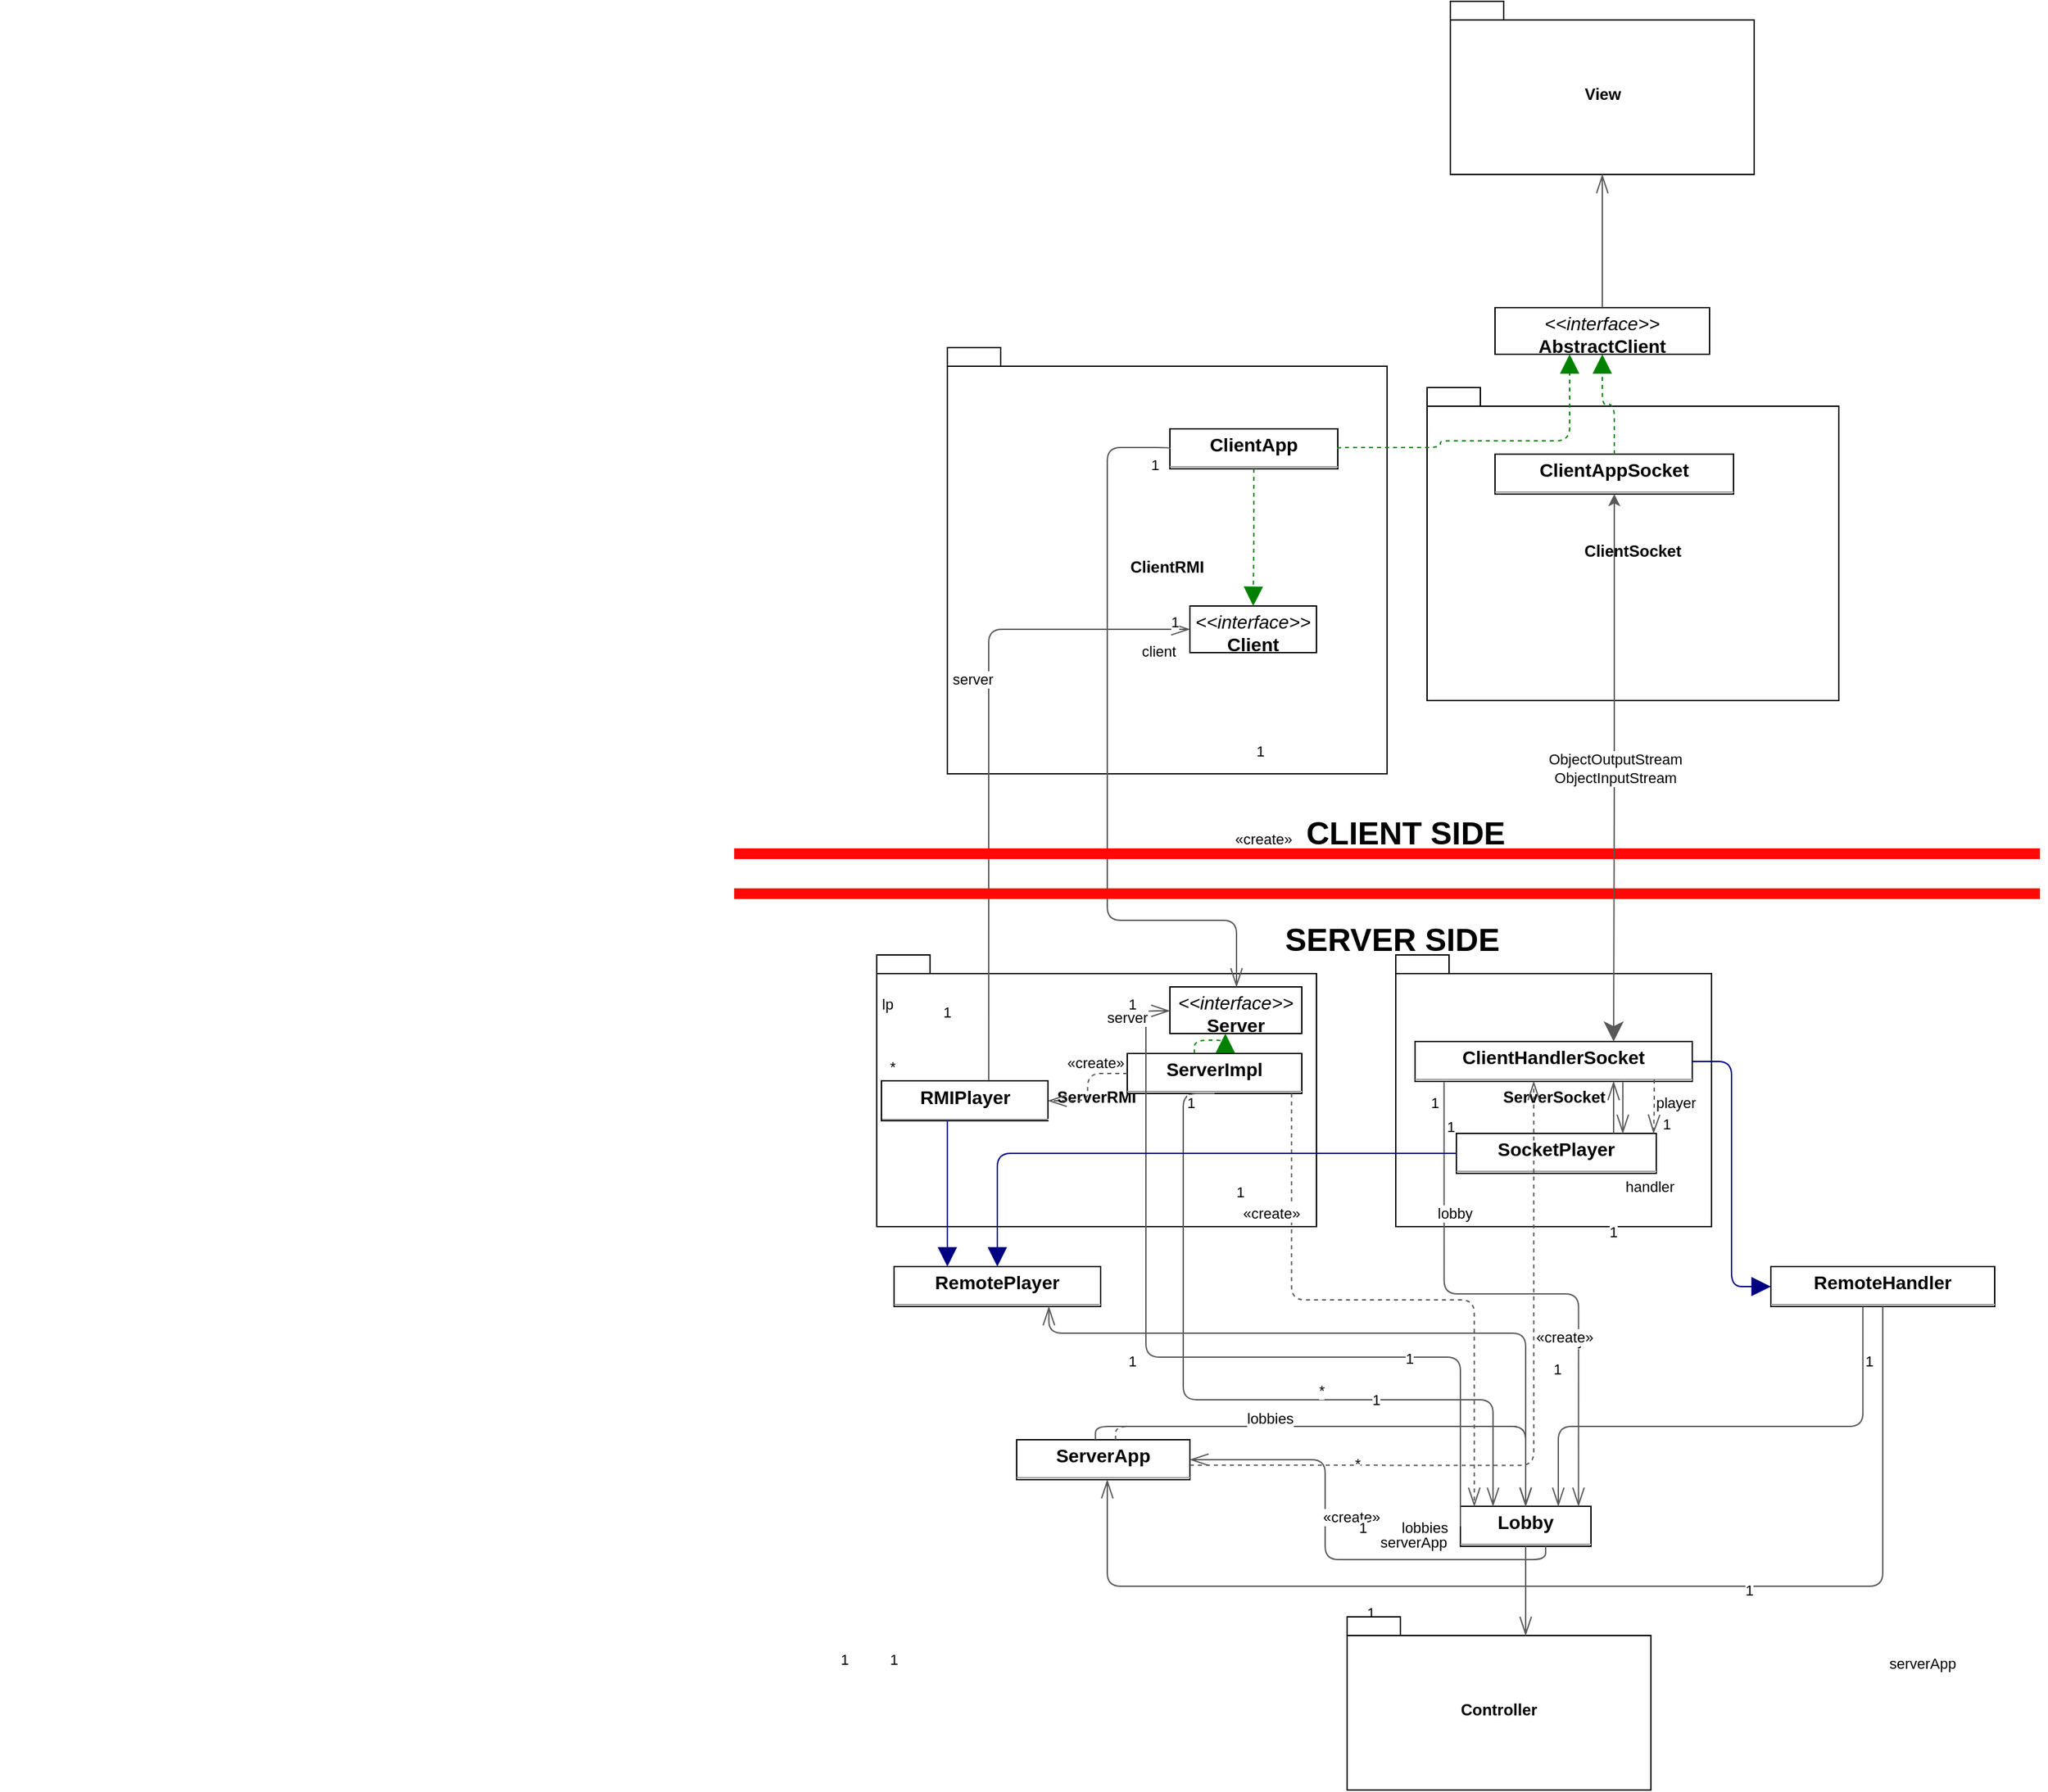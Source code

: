 <mxfile version="21.2.1" type="device">
  <diagram id="C5RBs43oDa-KdzZeNtuy" name="Page-1">
    <mxGraphModel dx="3200" dy="2566" grid="1" gridSize="10" guides="1" tooltips="1" connect="1" arrows="1" fold="1" page="1" pageScale="1" pageWidth="827" pageHeight="1169" math="0" shadow="0">
      <root>
        <mxCell id="WIyWlLk6GJQsqaUBKTNV-0" />
        <mxCell id="WIyWlLk6GJQsqaUBKTNV-1" parent="WIyWlLk6GJQsqaUBKTNV-0" />
        <mxCell id="5H3DimfxdCsXYtSMc6TK-84" value="ServerRMI" style="shape=folder;fontStyle=1;spacingTop=10;tabWidth=40;tabHeight=14;tabPosition=left;html=1;whiteSpace=wrap;" vertex="1" parent="WIyWlLk6GJQsqaUBKTNV-1">
          <mxGeometry x="-123" y="306" width="330" height="204" as="geometry" />
        </mxCell>
        <mxCell id="5H3DimfxdCsXYtSMc6TK-83" value="ServerSocket" style="shape=folder;fontStyle=1;spacingTop=10;tabWidth=40;tabHeight=14;tabPosition=left;html=1;whiteSpace=wrap;" vertex="1" parent="WIyWlLk6GJQsqaUBKTNV-1">
          <mxGeometry x="266.5" y="306" width="237" height="204" as="geometry" />
        </mxCell>
        <mxCell id="5H3DimfxdCsXYtSMc6TK-82" value="ClientSocket" style="shape=folder;fontStyle=1;spacingTop=10;tabWidth=40;tabHeight=14;tabPosition=left;html=1;whiteSpace=wrap;" vertex="1" parent="WIyWlLk6GJQsqaUBKTNV-1">
          <mxGeometry x="290" y="-120" width="309" height="235" as="geometry" />
        </mxCell>
        <mxCell id="5H3DimfxdCsXYtSMc6TK-79" value="ClientRMI" style="shape=folder;fontStyle=1;spacingTop=10;tabWidth=40;tabHeight=14;tabPosition=left;html=1;whiteSpace=wrap;" vertex="1" parent="WIyWlLk6GJQsqaUBKTNV-1">
          <mxGeometry x="-70" y="-150" width="330" height="320" as="geometry" />
        </mxCell>
        <mxCell id="5H3DimfxdCsXYtSMc6TK-0" value="&lt;p style=&quot;margin:0px;margin-top:4px;text-align:center;&quot;&gt;&lt;i&gt;&amp;lt;&amp;lt;interface&amp;gt;&amp;gt;&lt;/i&gt;&lt;br/&gt;&lt;b&gt;AbstractClient&lt;/b&gt;&lt;/p&gt;&lt;hr size=&quot;1&quot;/&gt;" style="verticalAlign=top;align=left;overflow=fill;fontSize=14;fontFamily=Helvetica;html=1;rounded=0;shadow=0;comic=0;labelBackgroundColor=none;strokeWidth=1;" vertex="1" parent="WIyWlLk6GJQsqaUBKTNV-1">
          <mxGeometry x="341" y="-180" width="161" height="35" as="geometry" />
        </mxCell>
        <mxCell id="5H3DimfxdCsXYtSMc6TK-1" value="&lt;p style=&quot;margin:0px;margin-top:4px;text-align:center;&quot;&gt;&lt;i&gt;&amp;lt;&amp;lt;interface&amp;gt;&amp;gt;&lt;/i&gt;&lt;br/&gt;&lt;b&gt;Client&lt;/b&gt;&lt;/p&gt;&lt;hr size=&quot;1&quot;/&gt;" style="verticalAlign=top;align=left;overflow=fill;fontSize=14;fontFamily=Helvetica;html=1;rounded=0;shadow=0;comic=0;labelBackgroundColor=none;strokeWidth=1;" vertex="1" parent="WIyWlLk6GJQsqaUBKTNV-1">
          <mxGeometry x="112" y="44" width="95" height="35" as="geometry" />
        </mxCell>
        <mxCell id="5H3DimfxdCsXYtSMc6TK-2" value="&lt;p style=&quot;margin:0px;margin-top:4px;text-align:center;&quot;&gt;&lt;b&gt;ClientApp&lt;/b&gt;&lt;/p&gt;&lt;hr size=&quot;1&quot;/&gt;" style="verticalAlign=top;align=left;overflow=fill;fontSize=14;fontFamily=Helvetica;html=1;rounded=0;shadow=0;comic=0;labelBackgroundColor=none;strokeWidth=1;" vertex="1" parent="WIyWlLk6GJQsqaUBKTNV-1">
          <mxGeometry x="97" y="-89" width="126" height="30" as="geometry" />
        </mxCell>
        <mxCell id="5H3DimfxdCsXYtSMc6TK-3" value="&lt;p style=&quot;margin:0px;margin-top:4px;text-align:center;&quot;&gt;&lt;b&gt;ClientAppSocket&lt;/b&gt;&lt;/p&gt;&lt;hr size=&quot;1&quot;/&gt;" style="verticalAlign=top;align=left;overflow=fill;fontSize=14;fontFamily=Helvetica;html=1;rounded=0;shadow=0;comic=0;labelBackgroundColor=none;strokeWidth=1;" vertex="1" parent="WIyWlLk6GJQsqaUBKTNV-1">
          <mxGeometry x="341" y="-70" width="179" height="30" as="geometry" />
        </mxCell>
        <mxCell id="5H3DimfxdCsXYtSMc6TK-4" value="&lt;p style=&quot;margin:0px;margin-top:4px;text-align:center;&quot;&gt;&lt;b&gt;ClientHandlerSocket&lt;/b&gt;&lt;/p&gt;&lt;hr size=&quot;1&quot;/&gt;" style="verticalAlign=top;align=left;overflow=fill;fontSize=14;fontFamily=Helvetica;html=1;rounded=0;shadow=0;comic=0;labelBackgroundColor=none;strokeWidth=1;" vertex="1" parent="WIyWlLk6GJQsqaUBKTNV-1">
          <mxGeometry x="281" y="371" width="208" height="30" as="geometry" />
        </mxCell>
        <mxCell id="5H3DimfxdCsXYtSMc6TK-5" value="&lt;p style=&quot;margin:0px;margin-top:4px;text-align:center;&quot;&gt;&lt;b&gt;Lobby&lt;/b&gt;&lt;/p&gt;&lt;hr size=&quot;1&quot;/&gt;" style="verticalAlign=top;align=left;overflow=fill;fontSize=14;fontFamily=Helvetica;html=1;rounded=0;shadow=0;comic=0;labelBackgroundColor=none;strokeWidth=1;" vertex="1" parent="WIyWlLk6GJQsqaUBKTNV-1">
          <mxGeometry x="315" y="720" width="98" height="30" as="geometry" />
        </mxCell>
        <mxCell id="5H3DimfxdCsXYtSMc6TK-6" value="&lt;p style=&quot;margin:0px;margin-top:4px;text-align:center;&quot;&gt;&lt;b&gt;RMIPlayer&lt;/b&gt;&lt;/p&gt;&lt;hr size=&quot;1&quot;/&gt;" style="verticalAlign=top;align=left;overflow=fill;fontSize=14;fontFamily=Helvetica;html=1;rounded=0;shadow=0;comic=0;labelBackgroundColor=none;strokeWidth=1;" vertex="1" parent="WIyWlLk6GJQsqaUBKTNV-1">
          <mxGeometry x="-119.5" y="400.5" width="125" height="30" as="geometry" />
        </mxCell>
        <mxCell id="5H3DimfxdCsXYtSMc6TK-7" value="&lt;p style=&quot;margin:0px;margin-top:4px;text-align:center;&quot;&gt;&lt;b&gt;RemoteHandler&lt;/b&gt;&lt;/p&gt;&lt;hr size=&quot;1&quot;/&gt;" style="verticalAlign=top;align=left;overflow=fill;fontSize=14;fontFamily=Helvetica;html=1;rounded=0;shadow=0;comic=0;labelBackgroundColor=none;strokeWidth=1;" vertex="1" parent="WIyWlLk6GJQsqaUBKTNV-1">
          <mxGeometry x="548" y="540" width="168" height="30" as="geometry" />
        </mxCell>
        <mxCell id="5H3DimfxdCsXYtSMc6TK-8" value="&lt;p style=&quot;margin:0px;margin-top:4px;text-align:center;&quot;&gt;&lt;b&gt;RemotePlayer&lt;/b&gt;&lt;/p&gt;&lt;hr size=&quot;1&quot;/&gt;" style="verticalAlign=top;align=left;overflow=fill;fontSize=14;fontFamily=Helvetica;html=1;rounded=0;shadow=0;comic=0;labelBackgroundColor=none;strokeWidth=1;" vertex="1" parent="WIyWlLk6GJQsqaUBKTNV-1">
          <mxGeometry x="-110" y="540" width="155" height="30" as="geometry" />
        </mxCell>
        <mxCell id="5H3DimfxdCsXYtSMc6TK-9" value="&lt;p style=&quot;margin:0px;margin-top:4px;text-align:center;&quot;&gt;&lt;i&gt;&amp;lt;&amp;lt;interface&amp;gt;&amp;gt;&lt;/i&gt;&lt;br/&gt;&lt;b&gt;Server&lt;/b&gt;&lt;/p&gt;&lt;hr size=&quot;1&quot;/&gt;" style="verticalAlign=top;align=left;overflow=fill;fontSize=14;fontFamily=Helvetica;html=1;rounded=0;shadow=0;comic=0;labelBackgroundColor=none;strokeWidth=1;" vertex="1" parent="WIyWlLk6GJQsqaUBKTNV-1">
          <mxGeometry x="97" y="330" width="99" height="35" as="geometry" />
        </mxCell>
        <mxCell id="5H3DimfxdCsXYtSMc6TK-10" value="&lt;p style=&quot;margin:0px;margin-top:4px;text-align:center;&quot;&gt;&lt;b&gt;ServerApp&lt;/b&gt;&lt;/p&gt;&lt;hr size=&quot;1&quot;/&gt;" style="verticalAlign=top;align=left;overflow=fill;fontSize=14;fontFamily=Helvetica;html=1;rounded=0;shadow=0;comic=0;labelBackgroundColor=none;strokeWidth=1;" vertex="1" parent="WIyWlLk6GJQsqaUBKTNV-1">
          <mxGeometry x="-18" y="670" width="130" height="30" as="geometry" />
        </mxCell>
        <mxCell id="5H3DimfxdCsXYtSMc6TK-11" value="&lt;p style=&quot;margin:0px;margin-top:4px;text-align:center;&quot;&gt;&lt;b&gt;ServerImpl&lt;/b&gt;&lt;/p&gt;&lt;hr size=&quot;1&quot;/&gt;" style="verticalAlign=top;align=left;overflow=fill;fontSize=14;fontFamily=Helvetica;html=1;rounded=0;shadow=0;comic=0;labelBackgroundColor=none;strokeWidth=1;" vertex="1" parent="WIyWlLk6GJQsqaUBKTNV-1">
          <mxGeometry x="65" y="380" width="131" height="30" as="geometry" />
        </mxCell>
        <mxCell id="5H3DimfxdCsXYtSMc6TK-12" value="&lt;p style=&quot;margin:0px;margin-top:4px;text-align:center;&quot;&gt;&lt;b&gt;SocketPlayer&lt;/b&gt;&lt;/p&gt;&lt;hr size=&quot;1&quot;/&gt;" style="verticalAlign=top;align=left;overflow=fill;fontSize=14;fontFamily=Helvetica;html=1;rounded=0;shadow=0;comic=0;labelBackgroundColor=none;strokeWidth=1;" vertex="1" parent="WIyWlLk6GJQsqaUBKTNV-1">
          <mxGeometry x="312" y="440" width="150" height="30" as="geometry" />
        </mxCell>
        <mxCell id="5H3DimfxdCsXYtSMc6TK-13" value="" style="html=1;rounded=1;edgeStyle=orthogonalEdgeStyle;dashed=1;startArrow=none;endArrow=block;endSize=12;strokeColor=#008200;exitX=1.000;exitY=0.500;exitDx=0;exitDy=0;" edge="1" parent="WIyWlLk6GJQsqaUBKTNV-1" source="5H3DimfxdCsXYtSMc6TK-2" target="5H3DimfxdCsXYtSMc6TK-0">
          <mxGeometry width="50" height="50" relative="1" as="geometry">
            <Array as="points">
              <mxPoint x="300" y="-75" />
              <mxPoint x="300" y="-80" />
              <mxPoint x="397" y="-80" />
            </Array>
          </mxGeometry>
        </mxCell>
        <mxCell id="5H3DimfxdCsXYtSMc6TK-14" value="" style="html=1;rounded=1;edgeStyle=orthogonalEdgeStyle;dashed=1;startArrow=none;endArrow=block;endSize=12;strokeColor=#008200;exitX=0.500;exitY=1.001;exitDx=0;exitDy=0;entryX=0.500;entryY=0.001;entryDx=0;entryDy=0;" edge="1" parent="WIyWlLk6GJQsqaUBKTNV-1" source="5H3DimfxdCsXYtSMc6TK-2" target="5H3DimfxdCsXYtSMc6TK-1">
          <mxGeometry width="50" height="50" relative="1" as="geometry">
            <Array as="points" />
          </mxGeometry>
        </mxCell>
        <mxCell id="5H3DimfxdCsXYtSMc6TK-15" value="" style="html=1;rounded=1;edgeStyle=orthogonalEdgeStyle;dashed=0;startArrow=diamondThinstartSize=12;endArrow=openThin;endSize=12;strokeColor=#595959;exitX=0.000;exitY=0.500;exitDx=0;exitDy=0;" edge="1" parent="WIyWlLk6GJQsqaUBKTNV-1" source="5H3DimfxdCsXYtSMc6TK-2" target="5H3DimfxdCsXYtSMc6TK-9">
          <mxGeometry width="50" height="50" relative="1" as="geometry">
            <Array as="points">
              <mxPoint x="50" y="-75" />
              <mxPoint x="50" y="280" />
              <mxPoint x="147" y="280" />
            </Array>
          </mxGeometry>
        </mxCell>
        <mxCell id="5H3DimfxdCsXYtSMc6TK-16" value="1" style="edgeLabel;resizable=0;html=1;align=left;verticalAlign=top;strokeColor=default;" vertex="1" connectable="0" parent="5H3DimfxdCsXYtSMc6TK-15">
          <mxGeometry x="81" y="-75" as="geometry" />
        </mxCell>
        <mxCell id="5H3DimfxdCsXYtSMc6TK-17" value="1" style="edgeLabel;resizable=0;html=1;align=left;verticalAlign=top;strokeColor=default;" vertex="1" connectable="0" parent="5H3DimfxdCsXYtSMc6TK-15">
          <mxGeometry x="160" y="140" as="geometry" />
        </mxCell>
        <mxCell id="5H3DimfxdCsXYtSMc6TK-18" value="server" style="edgeLabel;resizable=0;html=1;align=left;verticalAlign=top;strokeColor=default;" vertex="1" connectable="0" parent="5H3DimfxdCsXYtSMc6TK-15">
          <mxGeometry x="-68" y="86" as="geometry" />
        </mxCell>
        <mxCell id="5H3DimfxdCsXYtSMc6TK-20" value="" style="html=1;rounded=1;edgeStyle=orthogonalEdgeStyle;dashed=0;startArrow=diamondThinstartSize=12;endArrow=openThin;endSize=12;strokeColor=#595959;exitX=0.103;exitY=1.002;exitDx=0;exitDy=0;entryX=0.903;entryY=0.002;entryDx=0;entryDy=0;" edge="1" parent="WIyWlLk6GJQsqaUBKTNV-1" source="5H3DimfxdCsXYtSMc6TK-4" target="5H3DimfxdCsXYtSMc6TK-5">
          <mxGeometry width="50" height="50" relative="1" as="geometry">
            <Array as="points" />
          </mxGeometry>
        </mxCell>
        <mxCell id="5H3DimfxdCsXYtSMc6TK-21" value="1" style="edgeLabel;resizable=0;html=1;align=left;verticalAlign=top;strokeColor=default;" vertex="1" connectable="0" parent="5H3DimfxdCsXYtSMc6TK-20">
          <mxGeometry x="303" y="422" as="geometry" />
        </mxCell>
        <mxCell id="5H3DimfxdCsXYtSMc6TK-22" value="1" style="edgeLabel;resizable=0;html=1;align=left;verticalAlign=top;strokeColor=default;" vertex="1" connectable="0" parent="5H3DimfxdCsXYtSMc6TK-20">
          <mxGeometry x="291" y="404" as="geometry" />
        </mxCell>
        <mxCell id="5H3DimfxdCsXYtSMc6TK-23" value="lobby" style="edgeLabel;resizable=0;html=1;align=left;verticalAlign=top;strokeColor=default;" vertex="1" connectable="0" parent="5H3DimfxdCsXYtSMc6TK-20">
          <mxGeometry x="296" y="487" as="geometry" />
        </mxCell>
        <mxCell id="5H3DimfxdCsXYtSMc6TK-24" value="" style="html=1;rounded=1;edgeStyle=orthogonalEdgeStyle;dashed=0;startArrow=none;endArrow=block;endSize=12;strokeColor=#000082;exitX=1.000;exitY=0.500;exitDx=0;exitDy=0;entryX=0.000;entryY=0.500;entryDx=0;entryDy=0;" edge="1" parent="WIyWlLk6GJQsqaUBKTNV-1" source="5H3DimfxdCsXYtSMc6TK-4" target="5H3DimfxdCsXYtSMc6TK-7">
          <mxGeometry width="50" height="50" relative="1" as="geometry">
            <Array as="points" />
          </mxGeometry>
        </mxCell>
        <mxCell id="5H3DimfxdCsXYtSMc6TK-27" value="" style="html=1;rounded=1;edgeStyle=orthogonalEdgeStyle;dashed=0;startArrow=diamondThinstartSize=12;endArrow=openThin;endSize=12;strokeColor=#595959;exitX=0.750;exitY=1.001;exitDx=0;exitDy=0;" edge="1" parent="WIyWlLk6GJQsqaUBKTNV-1" source="5H3DimfxdCsXYtSMc6TK-4" target="5H3DimfxdCsXYtSMc6TK-12">
          <mxGeometry width="50" height="50" relative="1" as="geometry">
            <Array as="points">
              <mxPoint x="437" y="420" />
              <mxPoint x="437" y="420" />
            </Array>
          </mxGeometry>
        </mxCell>
        <mxCell id="5H3DimfxdCsXYtSMc6TK-28" value="1" style="edgeLabel;resizable=0;html=1;align=left;verticalAlign=top;strokeColor=default;" vertex="1" connectable="0" parent="5H3DimfxdCsXYtSMc6TK-27">
          <mxGeometry x="425" y="501" as="geometry" />
        </mxCell>
        <mxCell id="5H3DimfxdCsXYtSMc6TK-29" value="1" style="edgeLabel;resizable=0;html=1;align=left;verticalAlign=top;strokeColor=default;" vertex="1" connectable="0" parent="5H3DimfxdCsXYtSMc6TK-27">
          <mxGeometry x="-780" y="350" as="geometry">
            <mxPoint x="1245" y="70" as="offset" />
          </mxGeometry>
        </mxCell>
        <mxCell id="5H3DimfxdCsXYtSMc6TK-30" value="player" style="edgeLabel;resizable=0;html=1;align=left;verticalAlign=top;strokeColor=default;" vertex="1" connectable="0" parent="5H3DimfxdCsXYtSMc6TK-27">
          <mxGeometry x="430" y="420" as="geometry">
            <mxPoint x="30" y="-16" as="offset" />
          </mxGeometry>
        </mxCell>
        <mxCell id="5H3DimfxdCsXYtSMc6TK-31" value="" style="html=1;rounded=1;edgeStyle=orthogonalEdgeStyle;dashed=0;startArrow=diamondThinstartSize=12;endArrow=openThin;endSize=12;strokeColor=#595959;exitX=0.500;exitY=0.001;exitDx=0;exitDy=0;entryX=0.750;entryY=1.001;entryDx=0;entryDy=0;" edge="1" parent="WIyWlLk6GJQsqaUBKTNV-1" source="5H3DimfxdCsXYtSMc6TK-5" target="5H3DimfxdCsXYtSMc6TK-8">
          <mxGeometry width="50" height="50" relative="1" as="geometry">
            <Array as="points">
              <mxPoint x="364" y="590" />
              <mxPoint x="6" y="590" />
            </Array>
          </mxGeometry>
        </mxCell>
        <mxCell id="5H3DimfxdCsXYtSMc6TK-32" value="1" style="edgeLabel;resizable=0;html=1;align=left;verticalAlign=top;strokeColor=default;" vertex="1" connectable="0" parent="5H3DimfxdCsXYtSMc6TK-31">
          <mxGeometry x="144.5" y="470.5" as="geometry" />
        </mxCell>
        <mxCell id="5H3DimfxdCsXYtSMc6TK-33" value="*" style="edgeLabel;resizable=0;html=1;align=left;verticalAlign=top;strokeColor=default;" vertex="1" connectable="0" parent="5H3DimfxdCsXYtSMc6TK-31">
          <mxGeometry x="-115.5" y="376.5" as="geometry" />
        </mxCell>
        <mxCell id="5H3DimfxdCsXYtSMc6TK-34" value="lp" style="edgeLabel;resizable=0;html=1;align=left;verticalAlign=top;strokeColor=default;" vertex="1" connectable="0" parent="5H3DimfxdCsXYtSMc6TK-31">
          <mxGeometry x="-121.5" y="329.5" as="geometry" />
        </mxCell>
        <mxCell id="5H3DimfxdCsXYtSMc6TK-35" value="" style="html=1;rounded=1;edgeStyle=orthogonalEdgeStyle;dashed=0;startArrow=diamondThinstartSize=12;endArrow=openThin;endSize=12;strokeColor=#595959;exitX=0.000;exitY=0.500;exitDx=0;exitDy=0;" edge="1" parent="WIyWlLk6GJQsqaUBKTNV-1" source="5H3DimfxdCsXYtSMc6TK-5" target="5H3DimfxdCsXYtSMc6TK-9">
          <mxGeometry width="50" height="50" relative="1" as="geometry">
            <Array as="points">
              <mxPoint x="315" y="608" />
              <mxPoint x="79" y="608" />
              <mxPoint x="79" y="350" />
              <mxPoint x="80" y="350" />
              <mxPoint x="80" y="348" />
            </Array>
          </mxGeometry>
        </mxCell>
        <mxCell id="5H3DimfxdCsXYtSMc6TK-36" value="1" style="edgeLabel;resizable=0;html=1;align=left;verticalAlign=top;strokeColor=default;" vertex="1" connectable="0" parent="5H3DimfxdCsXYtSMc6TK-35">
          <mxGeometry x="64" y="598" as="geometry" />
        </mxCell>
        <mxCell id="5H3DimfxdCsXYtSMc6TK-37" value="1" style="edgeLabel;resizable=0;html=1;align=left;verticalAlign=top;strokeColor=default;" vertex="1" connectable="0" parent="5H3DimfxdCsXYtSMc6TK-35">
          <mxGeometry x="64" y="330" as="geometry" />
        </mxCell>
        <mxCell id="5H3DimfxdCsXYtSMc6TK-38" value="server" style="edgeLabel;resizable=0;html=1;align=left;verticalAlign=top;strokeColor=default;" vertex="1" connectable="0" parent="5H3DimfxdCsXYtSMc6TK-35">
          <mxGeometry x="48" y="340" as="geometry" />
        </mxCell>
        <mxCell id="5H3DimfxdCsXYtSMc6TK-39" value="" style="html=1;rounded=1;edgeStyle=orthogonalEdgeStyle;dashed=0;startArrow=diamondThinstartSize=12;endArrow=openThin;endSize=12;strokeColor=#595959;exitX=0.653;exitY=1.001;exitDx=0;exitDy=0;entryX=1;entryY=0.5;entryDx=0;entryDy=0;" edge="1" parent="WIyWlLk6GJQsqaUBKTNV-1" source="5H3DimfxdCsXYtSMc6TK-5" target="5H3DimfxdCsXYtSMc6TK-10">
          <mxGeometry width="50" height="50" relative="1" as="geometry">
            <Array as="points" />
          </mxGeometry>
        </mxCell>
        <mxCell id="5H3DimfxdCsXYtSMc6TK-40" value="1" style="edgeLabel;resizable=0;html=1;align=left;verticalAlign=top;strokeColor=default;" vertex="1" connectable="0" parent="5H3DimfxdCsXYtSMc6TK-39">
          <mxGeometry x="272" y="596" as="geometry" />
        </mxCell>
        <mxCell id="5H3DimfxdCsXYtSMc6TK-41" value="1" style="edgeLabel;resizable=0;html=1;align=left;verticalAlign=top;strokeColor=default;" vertex="1" connectable="0" parent="5H3DimfxdCsXYtSMc6TK-39">
          <mxGeometry x="247" y="627" as="geometry" />
        </mxCell>
        <mxCell id="5H3DimfxdCsXYtSMc6TK-42" value="serverApp" style="edgeLabel;resizable=0;html=1;align=left;verticalAlign=top;strokeColor=default;" vertex="1" connectable="0" parent="5H3DimfxdCsXYtSMc6TK-39">
          <mxGeometry x="253" y="734" as="geometry" />
        </mxCell>
        <mxCell id="5H3DimfxdCsXYtSMc6TK-43" value="" style="html=1;rounded=1;edgeStyle=orthogonalEdgeStyle;dashed=0;startArrow=diamondThinstartSize=12;endArrow=openThin;endSize=12;strokeColor=#595959;exitX=0.644;exitY=0.001;exitDx=0;exitDy=0;entryX=0.000;entryY=0.500;entryDx=0;entryDy=0;" edge="1" parent="WIyWlLk6GJQsqaUBKTNV-1" source="5H3DimfxdCsXYtSMc6TK-6" target="5H3DimfxdCsXYtSMc6TK-1">
          <mxGeometry width="50" height="50" relative="1" as="geometry">
            <Array as="points">
              <mxPoint x="-39" y="62" />
            </Array>
          </mxGeometry>
        </mxCell>
        <mxCell id="5H3DimfxdCsXYtSMc6TK-44" value="1" style="edgeLabel;resizable=0;html=1;align=left;verticalAlign=top;strokeColor=default;" vertex="1" connectable="0" parent="5H3DimfxdCsXYtSMc6TK-43">
          <mxGeometry x="-75.5" y="335.5" as="geometry" />
        </mxCell>
        <mxCell id="5H3DimfxdCsXYtSMc6TK-45" value="1" style="edgeLabel;resizable=0;html=1;align=left;verticalAlign=top;strokeColor=default;" vertex="1" connectable="0" parent="5H3DimfxdCsXYtSMc6TK-43">
          <mxGeometry x="96" y="43" as="geometry" />
        </mxCell>
        <mxCell id="5H3DimfxdCsXYtSMc6TK-46" value="client" style="edgeLabel;resizable=0;html=1;align=left;verticalAlign=top;strokeColor=default;" vertex="1" connectable="0" parent="5H3DimfxdCsXYtSMc6TK-43">
          <mxGeometry x="74" y="65" as="geometry" />
        </mxCell>
        <mxCell id="5H3DimfxdCsXYtSMc6TK-47" value="" style="html=1;rounded=1;edgeStyle=orthogonalEdgeStyle;dashed=0;startArrow=none;endArrow=block;endSize=12;strokeColor=#000082;" edge="1" parent="WIyWlLk6GJQsqaUBKTNV-1" source="5H3DimfxdCsXYtSMc6TK-6" target="5H3DimfxdCsXYtSMc6TK-8">
          <mxGeometry width="50" height="50" relative="1" as="geometry">
            <Array as="points">
              <mxPoint x="-70" y="490" />
              <mxPoint x="-70" y="490" />
            </Array>
          </mxGeometry>
        </mxCell>
        <mxCell id="5H3DimfxdCsXYtSMc6TK-48" value="" style="html=1;rounded=1;edgeStyle=orthogonalEdgeStyle;dashed=0;startArrow=diamondThinstartSize=12;endArrow=openThin;endSize=12;strokeColor=#595959;exitX=0.411;exitY=1.001;exitDx=0;exitDy=0;entryX=0.75;entryY=0;entryDx=0;entryDy=0;" edge="1" parent="WIyWlLk6GJQsqaUBKTNV-1" source="5H3DimfxdCsXYtSMc6TK-7" target="5H3DimfxdCsXYtSMc6TK-5">
          <mxGeometry width="50" height="50" relative="1" as="geometry">
            <Array as="points">
              <mxPoint x="617" y="660" />
              <mxPoint x="389" y="660" />
            </Array>
          </mxGeometry>
        </mxCell>
        <mxCell id="5H3DimfxdCsXYtSMc6TK-49" value="1" style="edgeLabel;resizable=0;html=1;align=left;verticalAlign=top;strokeColor=default;" vertex="1" connectable="0" parent="5H3DimfxdCsXYtSMc6TK-48">
          <mxGeometry x="617" y="598" as="geometry" />
        </mxCell>
        <mxCell id="5H3DimfxdCsXYtSMc6TK-50" value="1" style="edgeLabel;resizable=0;html=1;align=left;verticalAlign=top;strokeColor=default;" vertex="1" connectable="0" parent="5H3DimfxdCsXYtSMc6TK-48">
          <mxGeometry x="383" y="604" as="geometry" />
        </mxCell>
        <mxCell id="5H3DimfxdCsXYtSMc6TK-51" value="lobby" style="edgeLabel;resizable=0;html=1;align=left;verticalAlign=top;strokeColor=default;" vertex="1" connectable="0" parent="5H3DimfxdCsXYtSMc6TK-48">
          <mxGeometry x="380" y="582" as="geometry" />
        </mxCell>
        <mxCell id="5H3DimfxdCsXYtSMc6TK-52" value="" style="html=1;rounded=1;edgeStyle=orthogonalEdgeStyle;dashed=0;startArrow=diamondThinstartSize=12;endArrow=openThin;endSize=12;strokeColor=#595959;exitX=0.500;exitY=1.001;exitDx=0;exitDy=0;" edge="1" parent="WIyWlLk6GJQsqaUBKTNV-1" source="5H3DimfxdCsXYtSMc6TK-7" target="5H3DimfxdCsXYtSMc6TK-10">
          <mxGeometry width="50" height="50" relative="1" as="geometry">
            <Array as="points">
              <mxPoint x="632" y="780" />
              <mxPoint x="50" y="780" />
            </Array>
          </mxGeometry>
        </mxCell>
        <mxCell id="5H3DimfxdCsXYtSMc6TK-53" value="1" style="edgeLabel;resizable=0;html=1;align=left;verticalAlign=top;strokeColor=default;" vertex="1" connectable="0" parent="5H3DimfxdCsXYtSMc6TK-52">
          <mxGeometry x="527" y="770" as="geometry" />
        </mxCell>
        <mxCell id="5H3DimfxdCsXYtSMc6TK-54" value="1" style="edgeLabel;resizable=0;html=1;align=left;verticalAlign=top;strokeColor=default;" vertex="1" connectable="0" parent="5H3DimfxdCsXYtSMc6TK-52">
          <mxGeometry x="243" y="787" as="geometry" />
        </mxCell>
        <mxCell id="5H3DimfxdCsXYtSMc6TK-55" value="serverApp" style="edgeLabel;resizable=0;html=1;align=left;verticalAlign=top;strokeColor=default;" vertex="1" connectable="0" parent="5H3DimfxdCsXYtSMc6TK-52">
          <mxGeometry x="635" y="825" as="geometry" />
        </mxCell>
        <mxCell id="5H3DimfxdCsXYtSMc6TK-56" value="" style="html=1;rounded=1;edgeStyle=orthogonalEdgeStyle;dashed=1;startArrow=none;endArrow=openThin;endSize=12;strokeColor=#595959;exitX=1.000;exitY=0.639;exitDx=0;exitDy=0;entryX=0.428;entryY=1.002;entryDx=0;entryDy=0;" edge="1" parent="WIyWlLk6GJQsqaUBKTNV-1" source="5H3DimfxdCsXYtSMc6TK-10" target="5H3DimfxdCsXYtSMc6TK-4">
          <mxGeometry width="50" height="50" relative="1" as="geometry">
            <Array as="points">
              <mxPoint x="370" y="689" />
            </Array>
          </mxGeometry>
        </mxCell>
        <mxCell id="5H3DimfxdCsXYtSMc6TK-57" value="«create»" style="edgeLabel;resizable=0;html=1;align=left;verticalAlign=top;strokeColor=default;" vertex="1" connectable="0" parent="5H3DimfxdCsXYtSMc6TK-56">
          <mxGeometry x="370" y="580" as="geometry" />
        </mxCell>
        <mxCell id="5H3DimfxdCsXYtSMc6TK-58" value="" style="html=1;rounded=1;edgeStyle=orthogonalEdgeStyle;dashed=1;startArrow=none;endArrow=openThin;endSize=12;strokeColor=#595959;exitX=0.571;exitY=0.001;exitDx=0;exitDy=0;" edge="1" parent="WIyWlLk6GJQsqaUBKTNV-1" source="5H3DimfxdCsXYtSMc6TK-10" target="5H3DimfxdCsXYtSMc6TK-5">
          <mxGeometry width="50" height="50" relative="1" as="geometry">
            <Array as="points" />
          </mxGeometry>
        </mxCell>
        <mxCell id="5H3DimfxdCsXYtSMc6TK-59" value="«create»" style="edgeLabel;resizable=0;html=1;align=left;verticalAlign=top;strokeColor=default;" vertex="1" connectable="0" parent="5H3DimfxdCsXYtSMc6TK-58">
          <mxGeometry x="210" y="715" as="geometry" />
        </mxCell>
        <mxCell id="5H3DimfxdCsXYtSMc6TK-60" value="" style="html=1;rounded=1;edgeStyle=orthogonalEdgeStyle;dashed=0;startArrow=diamondThinstartSize=12;endArrow=openThin;endSize=12;strokeColor=#595959;exitX=0.455;exitY=0.001;exitDx=0;exitDy=0;" edge="1" parent="WIyWlLk6GJQsqaUBKTNV-1" source="5H3DimfxdCsXYtSMc6TK-10" target="5H3DimfxdCsXYtSMc6TK-5">
          <mxGeometry width="50" height="50" relative="1" as="geometry">
            <Array as="points" />
          </mxGeometry>
        </mxCell>
        <mxCell id="5H3DimfxdCsXYtSMc6TK-61" value="1" style="edgeLabel;resizable=0;html=1;align=left;verticalAlign=top;strokeColor=default;" vertex="1" connectable="0" parent="5H3DimfxdCsXYtSMc6TK-60">
          <mxGeometry x="237" y="723" as="geometry" />
        </mxCell>
        <mxCell id="5H3DimfxdCsXYtSMc6TK-62" value="*" style="edgeLabel;resizable=0;html=1;align=left;verticalAlign=top;strokeColor=default;" vertex="1" connectable="0" parent="5H3DimfxdCsXYtSMc6TK-60">
          <mxGeometry x="234" y="675" as="geometry" />
        </mxCell>
        <mxCell id="5H3DimfxdCsXYtSMc6TK-63" value="lobbies" style="edgeLabel;resizable=0;html=1;align=left;verticalAlign=top;strokeColor=default;" vertex="1" connectable="0" parent="5H3DimfxdCsXYtSMc6TK-60">
          <mxGeometry x="269" y="723" as="geometry" />
        </mxCell>
        <mxCell id="5H3DimfxdCsXYtSMc6TK-64" value="" style="html=1;rounded=1;edgeStyle=orthogonalEdgeStyle;dashed=0;startArrow=diamondThinstartSize=12;endArrow=openThin;endSize=12;strokeColor=#595959;exitX=0.500;exitY=1.001;exitDx=0;exitDy=0;entryX=0.25;entryY=0;entryDx=0;entryDy=0;" edge="1" parent="WIyWlLk6GJQsqaUBKTNV-1" source="5H3DimfxdCsXYtSMc6TK-11" target="5H3DimfxdCsXYtSMc6TK-5">
          <mxGeometry width="50" height="50" relative="1" as="geometry">
            <Array as="points">
              <mxPoint x="107" y="640" />
              <mxPoint x="339" y="640" />
            </Array>
          </mxGeometry>
        </mxCell>
        <mxCell id="5H3DimfxdCsXYtSMc6TK-65" value="1" style="edgeLabel;resizable=0;html=1;align=left;verticalAlign=top;strokeColor=default;" vertex="1" connectable="0" parent="5H3DimfxdCsXYtSMc6TK-64">
          <mxGeometry x="107.5" y="403.5" as="geometry" />
        </mxCell>
        <mxCell id="5H3DimfxdCsXYtSMc6TK-66" value="*" style="edgeLabel;resizable=0;html=1;align=left;verticalAlign=top;strokeColor=default;" vertex="1" connectable="0" parent="5H3DimfxdCsXYtSMc6TK-64">
          <mxGeometry x="207" y="620" as="geometry" />
        </mxCell>
        <mxCell id="5H3DimfxdCsXYtSMc6TK-67" value="lobbies" style="edgeLabel;resizable=0;html=1;align=left;verticalAlign=top;strokeColor=default;" vertex="1" connectable="0" parent="5H3DimfxdCsXYtSMc6TK-64">
          <mxGeometry x="153" y="641" as="geometry" />
        </mxCell>
        <mxCell id="5H3DimfxdCsXYtSMc6TK-68" value="" style="html=1;rounded=1;edgeStyle=orthogonalEdgeStyle;dashed=1;startArrow=none;endArrow=openThin;endSize=12;strokeColor=#595959;exitX=0.943;exitY=1.002;exitDx=0;exitDy=0;entryX=0.108;entryY=0.002;entryDx=0;entryDy=0;" edge="1" parent="WIyWlLk6GJQsqaUBKTNV-1" source="5H3DimfxdCsXYtSMc6TK-11" target="5H3DimfxdCsXYtSMc6TK-5">
          <mxGeometry width="50" height="50" relative="1" as="geometry">
            <Array as="points" />
          </mxGeometry>
        </mxCell>
        <mxCell id="5H3DimfxdCsXYtSMc6TK-69" value="«create»" style="edgeLabel;resizable=0;html=1;align=left;verticalAlign=top;strokeColor=default;" vertex="1" connectable="0" parent="5H3DimfxdCsXYtSMc6TK-68">
          <mxGeometry x="149.5" y="486.5" as="geometry" />
        </mxCell>
        <mxCell id="5H3DimfxdCsXYtSMc6TK-70" value="" style="html=1;rounded=1;edgeStyle=orthogonalEdgeStyle;dashed=1;startArrow=none;endArrow=openThin;endSize=12;strokeColor=#595959;exitX=0.000;exitY=0.500;exitDx=0;exitDy=0;entryX=1.000;entryY=0.500;entryDx=0;entryDy=0;" edge="1" parent="WIyWlLk6GJQsqaUBKTNV-1" source="5H3DimfxdCsXYtSMc6TK-11" target="5H3DimfxdCsXYtSMc6TK-6">
          <mxGeometry width="50" height="50" relative="1" as="geometry">
            <Array as="points" />
          </mxGeometry>
        </mxCell>
        <mxCell id="5H3DimfxdCsXYtSMc6TK-71" value="«create»" style="edgeLabel;resizable=0;html=1;align=left;verticalAlign=top;strokeColor=default;" vertex="1" connectable="0" parent="5H3DimfxdCsXYtSMc6TK-70">
          <mxGeometry x="18" y="374" as="geometry" />
        </mxCell>
        <mxCell id="5H3DimfxdCsXYtSMc6TK-72" value="" style="html=1;rounded=1;edgeStyle=orthogonalEdgeStyle;dashed=1;startArrow=none;endArrow=block;endSize=12;strokeColor=#008200;exitX=0.385;exitY=0.002;exitDx=0;exitDy=0;entryX=0.420;entryY=1.002;entryDx=0;entryDy=0;" edge="1" parent="WIyWlLk6GJQsqaUBKTNV-1" source="5H3DimfxdCsXYtSMc6TK-11" target="5H3DimfxdCsXYtSMc6TK-9">
          <mxGeometry width="50" height="50" relative="1" as="geometry">
            <Array as="points" />
          </mxGeometry>
        </mxCell>
        <mxCell id="5H3DimfxdCsXYtSMc6TK-73" value="" style="html=1;rounded=1;edgeStyle=orthogonalEdgeStyle;dashed=0;startArrow=diamondThinstartSize=12;endArrow=openThin;endSize=12;strokeColor=#595959;" edge="1" parent="WIyWlLk6GJQsqaUBKTNV-1" source="5H3DimfxdCsXYtSMc6TK-12" target="5H3DimfxdCsXYtSMc6TK-4">
          <mxGeometry width="50" height="50" relative="1" as="geometry">
            <Array as="points">
              <mxPoint x="430" y="420" />
              <mxPoint x="430" y="420" />
            </Array>
          </mxGeometry>
        </mxCell>
        <mxCell id="5H3DimfxdCsXYtSMc6TK-74" value="1" style="edgeLabel;resizable=0;html=1;align=left;verticalAlign=top;strokeColor=default;" vertex="1" connectable="0" parent="5H3DimfxdCsXYtSMc6TK-73">
          <mxGeometry x="-152" y="822" as="geometry" />
        </mxCell>
        <mxCell id="5H3DimfxdCsXYtSMc6TK-75" value="1" style="edgeLabel;resizable=0;html=1;align=left;verticalAlign=top;strokeColor=default;" vertex="1" connectable="0" parent="5H3DimfxdCsXYtSMc6TK-73">
          <mxGeometry x="-115" y="822" as="geometry" />
        </mxCell>
        <mxCell id="5H3DimfxdCsXYtSMc6TK-76" value="handler" style="edgeLabel;resizable=0;html=1;align=left;verticalAlign=top;strokeColor=default;" vertex="1" connectable="0" parent="5H3DimfxdCsXYtSMc6TK-73">
          <mxGeometry x="437" y="467" as="geometry" />
        </mxCell>
        <mxCell id="5H3DimfxdCsXYtSMc6TK-77" value="" style="html=1;rounded=1;edgeStyle=orthogonalEdgeStyle;dashed=0;startArrow=none;endArrow=block;endSize=12;strokeColor=#000082;" edge="1" parent="WIyWlLk6GJQsqaUBKTNV-1" source="5H3DimfxdCsXYtSMc6TK-12" target="5H3DimfxdCsXYtSMc6TK-8">
          <mxGeometry width="50" height="50" relative="1" as="geometry">
            <Array as="points" />
          </mxGeometry>
        </mxCell>
        <mxCell id="5H3DimfxdCsXYtSMc6TK-81" value="" style="html=1;rounded=1;edgeStyle=orthogonalEdgeStyle;dashed=1;startArrow=none;endArrow=block;endSize=12;strokeColor=#008200;" edge="1" parent="WIyWlLk6GJQsqaUBKTNV-1" source="5H3DimfxdCsXYtSMc6TK-3" target="5H3DimfxdCsXYtSMc6TK-0">
          <mxGeometry width="50" height="50" relative="1" as="geometry">
            <Array as="points" />
            <mxPoint x="470" y="-90" as="sourcePoint" />
            <mxPoint x="670" y="-240" as="targetPoint" />
          </mxGeometry>
        </mxCell>
        <mxCell id="5H3DimfxdCsXYtSMc6TK-86" value="Controller" style="shape=folder;fontStyle=1;spacingTop=10;tabWidth=40;tabHeight=14;tabPosition=left;html=1;whiteSpace=wrap;" vertex="1" parent="WIyWlLk6GJQsqaUBKTNV-1">
          <mxGeometry x="230" y="803" width="228" height="130" as="geometry" />
        </mxCell>
        <mxCell id="5H3DimfxdCsXYtSMc6TK-88" value="" style="html=1;rounded=1;edgeStyle=orthogonalEdgeStyle;dashed=0;startArrow=diamondThinstartSize=12;endArrow=openThin;endSize=12;strokeColor=#595959;entryX=0;entryY=0;entryDx=134;entryDy=14;entryPerimeter=0;" edge="1" parent="WIyWlLk6GJQsqaUBKTNV-1" source="5H3DimfxdCsXYtSMc6TK-5" target="5H3DimfxdCsXYtSMc6TK-86">
          <mxGeometry width="50" height="50" relative="1" as="geometry">
            <Array as="points" />
            <mxPoint x="389" y="760" as="sourcePoint" />
            <mxPoint x="122" y="695" as="targetPoint" />
          </mxGeometry>
        </mxCell>
        <mxCell id="5H3DimfxdCsXYtSMc6TK-89" value="1" style="edgeLabel;resizable=0;html=1;align=left;verticalAlign=top;strokeColor=default;" vertex="1" connectable="0" parent="5H3DimfxdCsXYtSMc6TK-88">
          <mxGeometry x="272" y="596" as="geometry" />
        </mxCell>
        <mxCell id="5H3DimfxdCsXYtSMc6TK-90" value="1" style="edgeLabel;resizable=0;html=1;align=left;verticalAlign=top;strokeColor=default;" vertex="1" connectable="0" parent="5H3DimfxdCsXYtSMc6TK-88">
          <mxGeometry x="247" y="627" as="geometry" />
        </mxCell>
        <mxCell id="5H3DimfxdCsXYtSMc6TK-91" value="serverApp" style="edgeLabel;resizable=0;html=1;align=left;verticalAlign=top;strokeColor=default;" vertex="1" connectable="0" parent="5H3DimfxdCsXYtSMc6TK-88">
          <mxGeometry x="253" y="734" as="geometry" />
        </mxCell>
        <mxCell id="5H3DimfxdCsXYtSMc6TK-92" value="View" style="shape=folder;fontStyle=1;spacingTop=10;tabWidth=40;tabHeight=14;tabPosition=left;html=1;whiteSpace=wrap;" vertex="1" parent="WIyWlLk6GJQsqaUBKTNV-1">
          <mxGeometry x="307.5" y="-410" width="228" height="130" as="geometry" />
        </mxCell>
        <mxCell id="5H3DimfxdCsXYtSMc6TK-93" value="" style="html=1;rounded=1;edgeStyle=orthogonalEdgeStyle;dashed=1;startArrow=none;endArrow=openThin;endSize=12;strokeColor=#595959;exitX=0.863;exitY=0.956;exitDx=0;exitDy=0;exitPerimeter=0;" edge="1" parent="WIyWlLk6GJQsqaUBKTNV-1" source="5H3DimfxdCsXYtSMc6TK-4" target="5H3DimfxdCsXYtSMc6TK-12">
          <mxGeometry width="50" height="50" relative="1" as="geometry">
            <Array as="points">
              <mxPoint x="461" y="421" />
              <mxPoint x="460" y="421" />
            </Array>
            <mxPoint x="631.66" y="306" as="sourcePoint" />
            <mxPoint x="631.66" y="446" as="targetPoint" />
          </mxGeometry>
        </mxCell>
        <mxCell id="5H3DimfxdCsXYtSMc6TK-94" value="«create»" style="edgeLabel;resizable=0;html=1;align=left;verticalAlign=top;strokeColor=default;" vertex="1" connectable="0" parent="5H3DimfxdCsXYtSMc6TK-93">
          <mxGeometry x="144" y="206" as="geometry" />
        </mxCell>
        <mxCell id="5H3DimfxdCsXYtSMc6TK-95" value="" style="html=1;rounded=1;edgeStyle=orthogonalEdgeStyle;dashed=0;startArrow=diamondThinstartSize=12;endArrow=openThin;endSize=12;strokeColor=#595959;" edge="1" parent="WIyWlLk6GJQsqaUBKTNV-1" source="5H3DimfxdCsXYtSMc6TK-0" target="5H3DimfxdCsXYtSMc6TK-92">
          <mxGeometry width="50" height="50" relative="1" as="geometry">
            <Array as="points">
              <mxPoint x="422" y="-170" />
            </Array>
            <mxPoint x="-180" y="-160" as="sourcePoint" />
            <mxPoint x="-180" y="142" as="targetPoint" />
          </mxGeometry>
        </mxCell>
        <mxCell id="5H3DimfxdCsXYtSMc6TK-96" value="1" style="edgeLabel;resizable=0;html=1;align=left;verticalAlign=top;strokeColor=default;" vertex="1" connectable="0" parent="5H3DimfxdCsXYtSMc6TK-95">
          <mxGeometry x="81" y="-75" as="geometry" />
        </mxCell>
        <mxCell id="5H3DimfxdCsXYtSMc6TK-97" value="1" style="edgeLabel;resizable=0;html=1;align=left;verticalAlign=top;strokeColor=default;" vertex="1" connectable="0" parent="5H3DimfxdCsXYtSMc6TK-95">
          <mxGeometry x="160" y="140" as="geometry" />
        </mxCell>
        <mxCell id="5H3DimfxdCsXYtSMc6TK-98" value="server" style="edgeLabel;resizable=0;html=1;align=left;verticalAlign=top;strokeColor=default;" vertex="1" connectable="0" parent="5H3DimfxdCsXYtSMc6TK-95">
          <mxGeometry x="-68" y="86" as="geometry" />
        </mxCell>
        <mxCell id="5H3DimfxdCsXYtSMc6TK-101" value="" style="endArrow=none;html=1;rounded=0;strokeColor=#FF0808;strokeWidth=8;" edge="1" parent="WIyWlLk6GJQsqaUBKTNV-1">
          <mxGeometry width="50" height="50" relative="1" as="geometry">
            <mxPoint x="-230" y="230" as="sourcePoint" />
            <mxPoint x="750" y="230" as="targetPoint" />
          </mxGeometry>
        </mxCell>
        <mxCell id="5H3DimfxdCsXYtSMc6TK-104" value="" style="endArrow=none;html=1;rounded=0;strokeColor=#FF0808;strokeWidth=8;" edge="1" parent="WIyWlLk6GJQsqaUBKTNV-1">
          <mxGeometry width="50" height="50" relative="1" as="geometry">
            <mxPoint x="-230" y="260" as="sourcePoint" />
            <mxPoint x="750" y="260" as="targetPoint" />
          </mxGeometry>
        </mxCell>
        <mxCell id="5H3DimfxdCsXYtSMc6TK-105" value="&lt;font style=&quot;font-size: 24px;&quot;&gt;&lt;b&gt;CLIENT SIDE&lt;/b&gt;&lt;/font&gt;" style="text;html=1;strokeColor=none;fillColor=none;align=center;verticalAlign=middle;whiteSpace=wrap;rounded=0;" vertex="1" parent="WIyWlLk6GJQsqaUBKTNV-1">
          <mxGeometry x="150" y="200" width="248" height="30" as="geometry" />
        </mxCell>
        <mxCell id="5H3DimfxdCsXYtSMc6TK-106" value="&lt;font style=&quot;font-size: 24px;&quot;&gt;&lt;b&gt;SERVER SIDE&lt;/b&gt;&lt;/font&gt;" style="text;html=1;strokeColor=none;fillColor=none;align=center;verticalAlign=middle;whiteSpace=wrap;rounded=0;" vertex="1" parent="WIyWlLk6GJQsqaUBKTNV-1">
          <mxGeometry x="140" y="280" width="248" height="30" as="geometry" />
        </mxCell>
        <mxCell id="5H3DimfxdCsXYtSMc6TK-107" value="ObjectOutputStream&lt;br&gt;ObjectInputStream" style="html=1;rounded=1;edgeStyle=orthogonalEdgeStyle;dashed=0;startArrow=classic;endArrow=classic;endSize=12;strokeColor=#595959;exitX=0.5;exitY=1;exitDx=0;exitDy=0;startFill=1;endFill=1;" edge="1" parent="WIyWlLk6GJQsqaUBKTNV-1" source="5H3DimfxdCsXYtSMc6TK-3" target="5H3DimfxdCsXYtSMc6TK-4">
          <mxGeometry width="50" height="50" relative="1" as="geometry">
            <Array as="points">
              <mxPoint x="431" y="185" />
              <mxPoint x="430" y="290" />
            </Array>
            <mxPoint x="653" y="-39" as="sourcePoint" />
            <mxPoint x="703" y="365" as="targetPoint" />
          </mxGeometry>
        </mxCell>
        <mxCell id="5H3DimfxdCsXYtSMc6TK-108" value="1" style="edgeLabel;resizable=0;html=1;align=left;verticalAlign=top;strokeColor=default;" vertex="1" connectable="0" parent="5H3DimfxdCsXYtSMc6TK-107">
          <mxGeometry x="81" y="-75" as="geometry" />
        </mxCell>
        <mxCell id="5H3DimfxdCsXYtSMc6TK-109" value="1" style="edgeLabel;resizable=0;html=1;align=left;verticalAlign=top;strokeColor=default;" vertex="1" connectable="0" parent="5H3DimfxdCsXYtSMc6TK-107">
          <mxGeometry x="160" y="140" as="geometry" />
        </mxCell>
        <mxCell id="5H3DimfxdCsXYtSMc6TK-110" value="server" style="edgeLabel;resizable=0;html=1;align=left;verticalAlign=top;strokeColor=default;" vertex="1" connectable="0" parent="5H3DimfxdCsXYtSMc6TK-107">
          <mxGeometry x="-68" y="86" as="geometry" />
        </mxCell>
      </root>
    </mxGraphModel>
  </diagram>
</mxfile>
